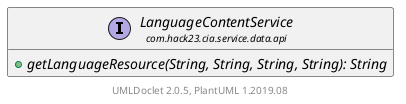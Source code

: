 @startuml
    set namespaceSeparator none
    hide empty fields
    hide empty methods

    interface "<size:14>LanguageContentService\n<size:10>com.hack23.cia.service.data.api" as com.hack23.cia.service.data.api.LanguageContentService [[LanguageContentService.html]] {
        {abstract} +getLanguageResource(String, String, String, String): String
    }

    center footer UMLDoclet 2.0.5, PlantUML 1.2019.08
@enduml
